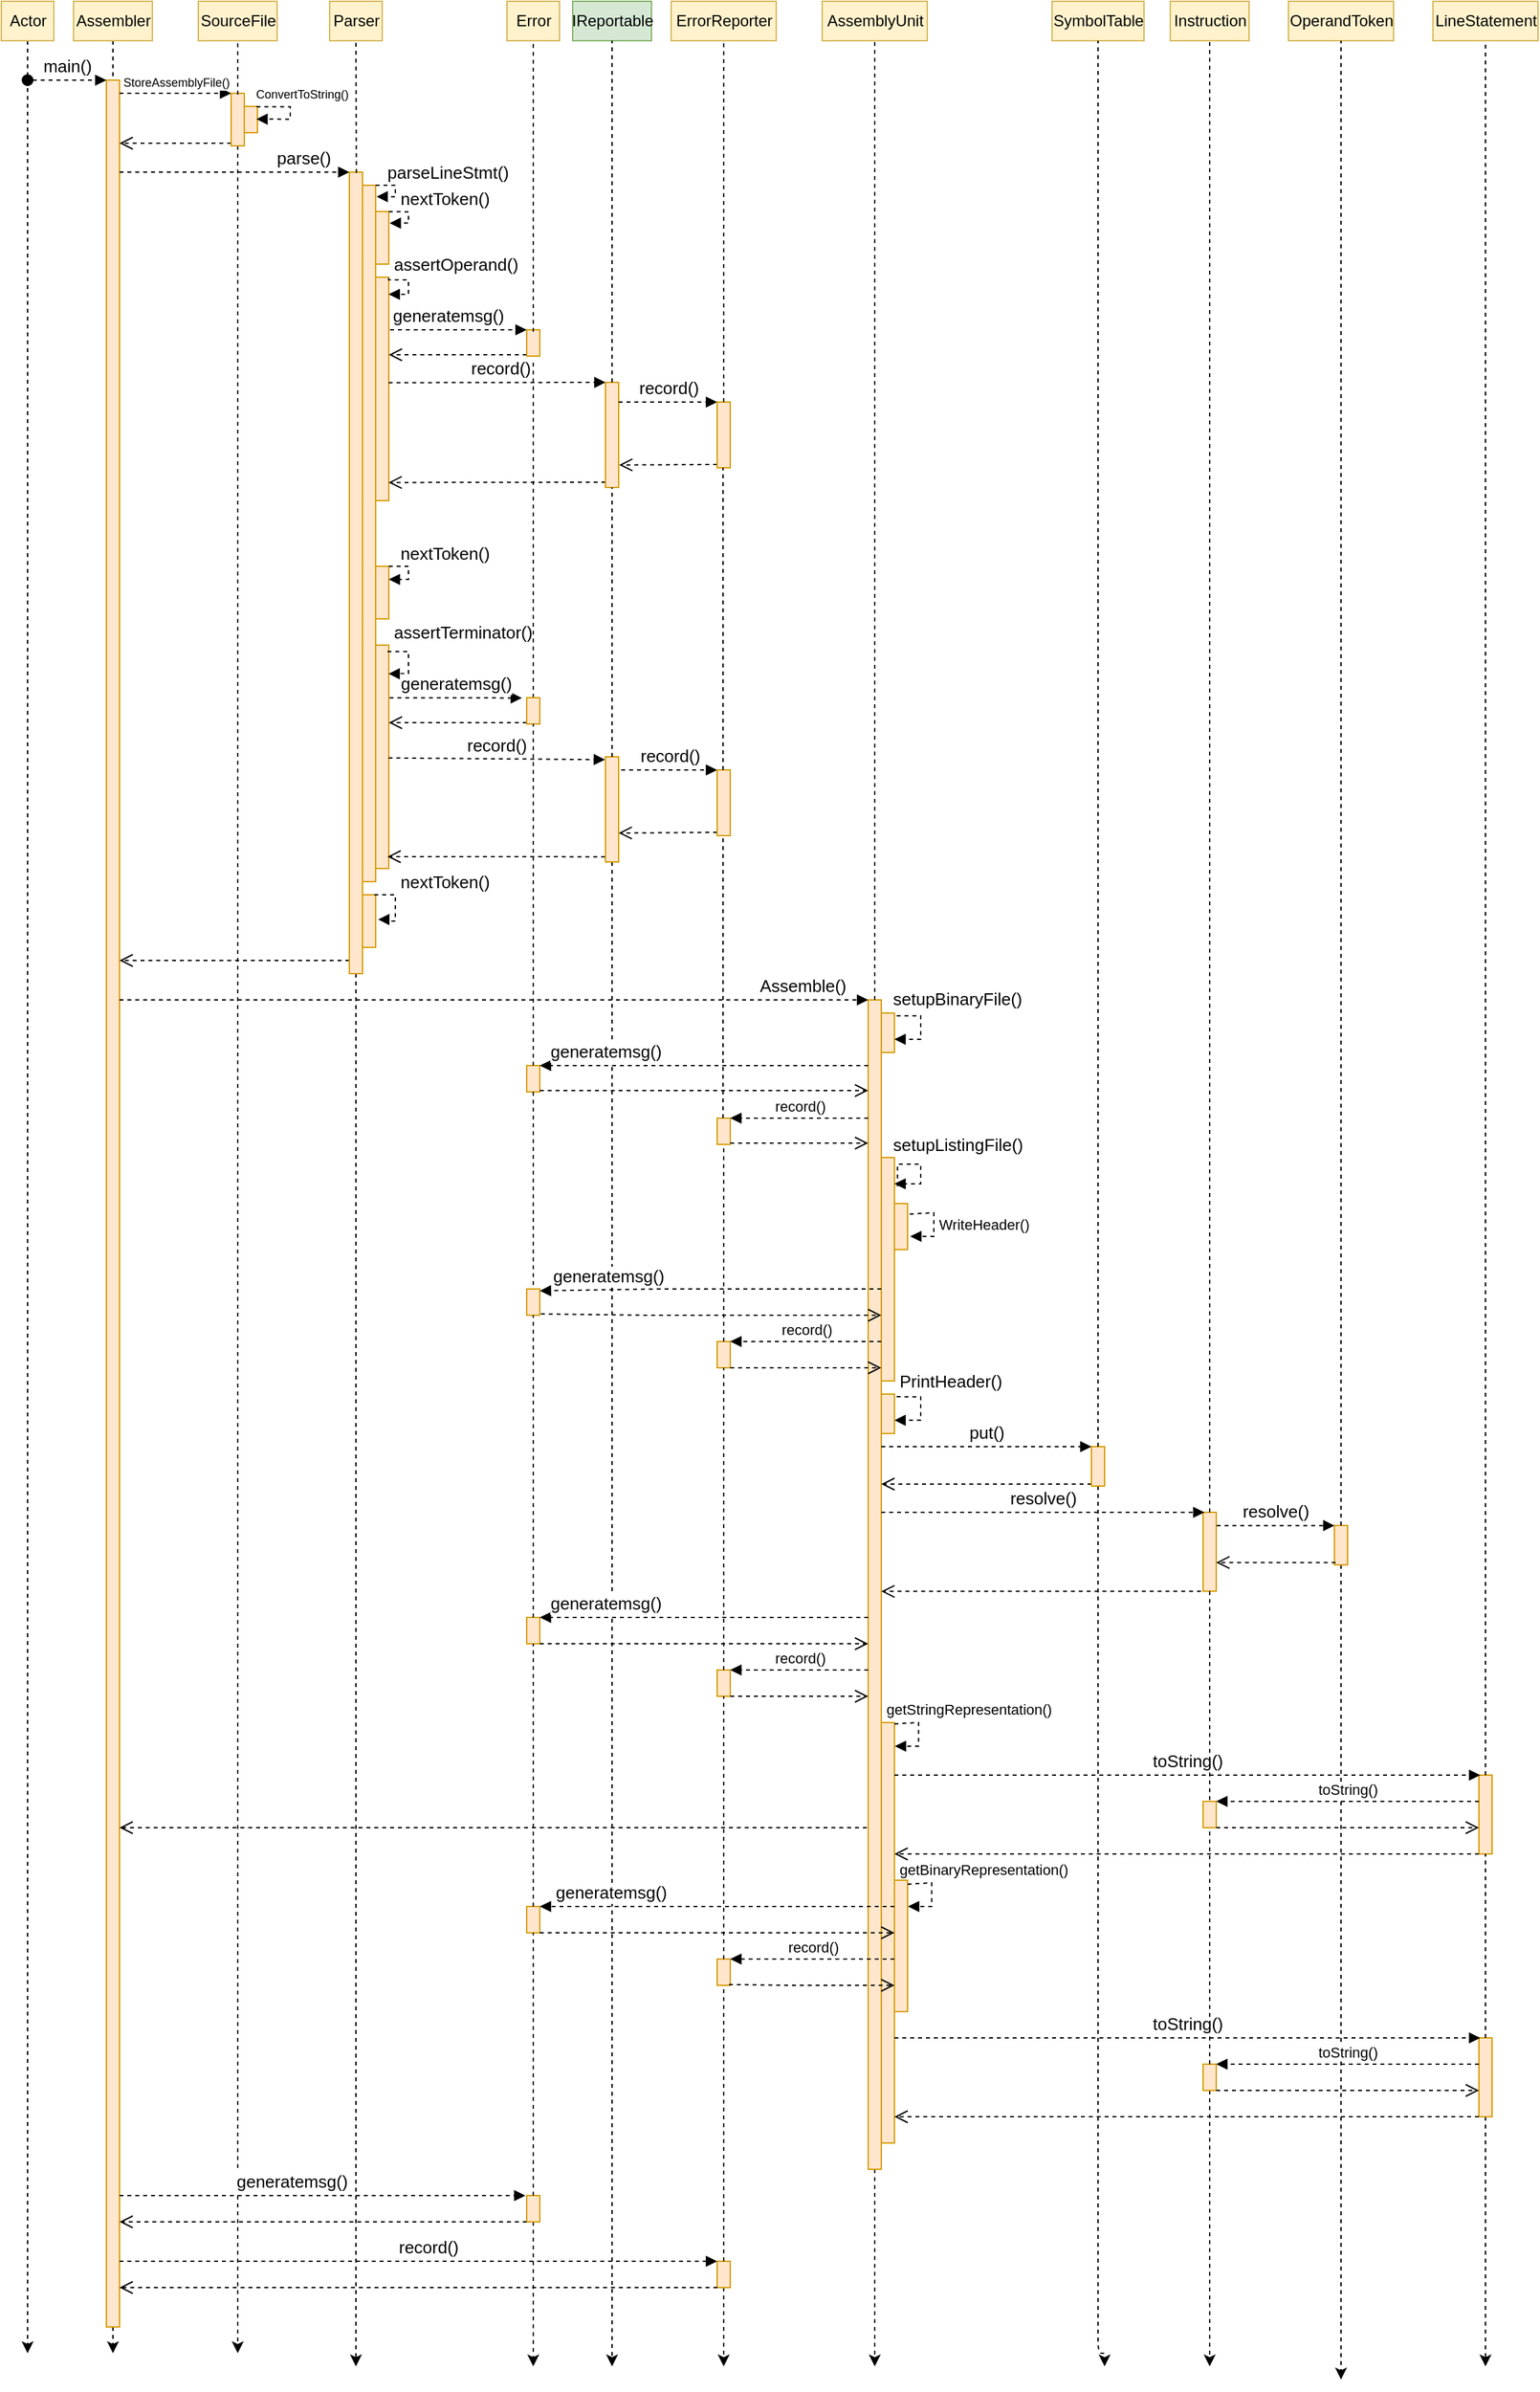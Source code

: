 <mxfile version="13.7.3" type="device"><diagram id="6YyulxXth_uuPvsYBH0b" name="Page-1"><mxGraphModel dx="1360" dy="862" grid="1" gridSize="10" guides="1" tooltips="1" connect="1" arrows="1" fold="1" page="1" pageScale="1" pageWidth="850" pageHeight="1100" math="0" shadow="0"><root><mxCell id="0"/><mxCell id="1" parent="0"/><mxCell id="lNRYaR6tZEIiUn6pg9U8-8" style="edgeStyle=orthogonalEdgeStyle;rounded=1;orthogonalLoop=1;jettySize=auto;html=1;dashed=1;" parent="1" source="lNRYaR6tZEIiUn6pg9U8-5" edge="1"><mxGeometry relative="1" as="geometry"><mxPoint x="40" y="1810" as="targetPoint"/><Array as="points"><mxPoint x="40" y="220"/><mxPoint x="40" y="220"/></Array></mxGeometry></mxCell><mxCell id="lNRYaR6tZEIiUn6pg9U8-5" value="Actor" style="html=1;fillColor=#fff2cc;strokeColor=#d6b656;" parent="1" vertex="1"><mxGeometry x="20" y="20" width="40" height="30" as="geometry"/></mxCell><mxCell id="lNRYaR6tZEIiUn6pg9U8-18" style="edgeStyle=orthogonalEdgeStyle;rounded=1;orthogonalLoop=1;jettySize=auto;html=1;exitX=0.5;exitY=1;exitDx=0;exitDy=0;dashed=1;" parent="1" source="lNRYaR6tZEIiUn6pg9U8-6" edge="1"><mxGeometry relative="1" as="geometry"><mxPoint x="105" y="1810" as="targetPoint"/></mxGeometry></mxCell><mxCell id="lNRYaR6tZEIiUn6pg9U8-6" value="Assembler" style="html=1;fillColor=#fff2cc;strokeColor=#d6b656;" parent="1" vertex="1"><mxGeometry x="75" y="20" width="60" height="30" as="geometry"/></mxCell><mxCell id="lNRYaR6tZEIiUn6pg9U8-7" value="SourceFile" style="html=1;fillColor=#fff2cc;strokeColor=#d6b656;" parent="1" vertex="1"><mxGeometry x="170" y="20" width="60" height="30" as="geometry"/></mxCell><mxCell id="lNRYaR6tZEIiUn6pg9U8-9" value="Parser" style="html=1;fillColor=#fff2cc;strokeColor=#d6b656;" parent="1" vertex="1"><mxGeometry x="270" y="20" width="40" height="30" as="geometry"/></mxCell><mxCell id="lNRYaR6tZEIiUn6pg9U8-10" value="Error" style="html=1;fillColor=#fff2cc;strokeColor=#d6b656;" parent="1" vertex="1"><mxGeometry x="405" y="20" width="40" height="30" as="geometry"/></mxCell><mxCell id="lNRYaR6tZEIiUn6pg9U8-11" value="IReportable" style="html=1;fillColor=#d5e8d4;strokeColor=#82b366;" parent="1" vertex="1"><mxGeometry x="455" y="20" width="60" height="30" as="geometry"/></mxCell><mxCell id="lNRYaR6tZEIiUn6pg9U8-12" value="ErrorReporter" style="html=1;fillColor=#fff2cc;strokeColor=#d6b656;" parent="1" vertex="1"><mxGeometry x="530" y="20" width="80" height="30" as="geometry"/></mxCell><mxCell id="lNRYaR6tZEIiUn6pg9U8-13" value="AssemblyUnit" style="html=1;fillColor=#fff2cc;strokeColor=#d6b656;" parent="1" vertex="1"><mxGeometry x="645" y="20" width="80" height="30" as="geometry"/></mxCell><mxCell id="lNRYaR6tZEIiUn6pg9U8-14" value="SymbolTable" style="html=1;fillColor=#fff2cc;strokeColor=#d6b656;" parent="1" vertex="1"><mxGeometry x="820" y="20" width="70" height="30" as="geometry"/></mxCell><mxCell id="lNRYaR6tZEIiUn6pg9U8-15" value="Instruction" style="html=1;fillColor=#fff2cc;strokeColor=#d6b656;" parent="1" vertex="1"><mxGeometry x="910" y="20" width="60" height="30" as="geometry"/></mxCell><mxCell id="lNRYaR6tZEIiUn6pg9U8-16" value="OperandToken" style="html=1;fillColor=#fff2cc;strokeColor=#d6b656;" parent="1" vertex="1"><mxGeometry x="1000" y="20" width="80" height="30" as="geometry"/></mxCell><mxCell id="lNRYaR6tZEIiUn6pg9U8-17" value="LineStatement" style="html=1;fillColor=#fff2cc;strokeColor=#d6b656;" parent="1" vertex="1"><mxGeometry x="1110" y="20" width="80" height="30" as="geometry"/></mxCell><mxCell id="lNRYaR6tZEIiUn6pg9U8-19" style="edgeStyle=orthogonalEdgeStyle;rounded=1;orthogonalLoop=1;jettySize=auto;html=1;exitX=0.5;exitY=1;exitDx=0;exitDy=0;dashed=1;" parent="1" source="lNRYaR6tZEIiUn6pg9U8-35" edge="1"><mxGeometry relative="1" as="geometry"><mxPoint x="200" y="1810" as="targetPoint"/><mxPoint x="130" y="90" as="sourcePoint"/></mxGeometry></mxCell><mxCell id="lNRYaR6tZEIiUn6pg9U8-20" style="edgeStyle=orthogonalEdgeStyle;rounded=1;orthogonalLoop=1;jettySize=auto;html=1;exitX=0.5;exitY=1;exitDx=0;exitDy=0;dashed=1;" parent="1" source="lNRYaR6tZEIiUn6pg9U8-45" edge="1"><mxGeometry relative="1" as="geometry"><mxPoint x="290" y="1820" as="targetPoint"/><mxPoint x="140" y="100" as="sourcePoint"/></mxGeometry></mxCell><mxCell id="lNRYaR6tZEIiUn6pg9U8-21" style="edgeStyle=orthogonalEdgeStyle;rounded=1;orthogonalLoop=1;jettySize=auto;html=1;dashed=1;" parent="1" source="lNRYaR6tZEIiUn6pg9U8-205" edge="1"><mxGeometry relative="1" as="geometry"><mxPoint x="425" y="1820" as="targetPoint"/><mxPoint x="425" y="470" as="sourcePoint"/></mxGeometry></mxCell><mxCell id="lNRYaR6tZEIiUn6pg9U8-22" style="edgeStyle=orthogonalEdgeStyle;rounded=1;orthogonalLoop=1;jettySize=auto;html=1;exitX=0.5;exitY=1;exitDx=0;exitDy=0;dashed=1;" parent="1" source="lNRYaR6tZEIiUn6pg9U8-82" edge="1"><mxGeometry relative="1" as="geometry"><mxPoint x="485" y="1820" as="targetPoint"/><mxPoint x="300" y="100" as="sourcePoint"/></mxGeometry></mxCell><mxCell id="lNRYaR6tZEIiUn6pg9U8-23" style="edgeStyle=orthogonalEdgeStyle;rounded=1;orthogonalLoop=1;jettySize=auto;html=1;exitX=0.5;exitY=1;exitDx=0;exitDy=0;dashed=1;" parent="1" source="lNRYaR6tZEIiUn6pg9U8-211" edge="1"><mxGeometry relative="1" as="geometry"><mxPoint x="570" y="1820" as="targetPoint"/><mxPoint x="450" y="90" as="sourcePoint"/></mxGeometry></mxCell><mxCell id="lNRYaR6tZEIiUn6pg9U8-24" style="edgeStyle=orthogonalEdgeStyle;rounded=1;orthogonalLoop=1;jettySize=auto;html=1;exitX=0.5;exitY=1;exitDx=0;exitDy=0;dashed=1;" parent="1" source="lNRYaR6tZEIiUn6pg9U8-113" edge="1"><mxGeometry relative="1" as="geometry"><mxPoint x="685" y="1820" as="targetPoint"/><mxPoint x="530" y="90" as="sourcePoint"/></mxGeometry></mxCell><mxCell id="lNRYaR6tZEIiUn6pg9U8-25" style="edgeStyle=orthogonalEdgeStyle;rounded=1;orthogonalLoop=1;jettySize=auto;html=1;exitX=0.5;exitY=1;exitDx=0;exitDy=0;dashed=1;" parent="1" source="lNRYaR6tZEIiUn6pg9U8-154" edge="1"><mxGeometry relative="1" as="geometry"><mxPoint x="860" y="1820" as="targetPoint"/><mxPoint x="610" y="90" as="sourcePoint"/><Array as="points"><mxPoint x="855" y="1810"/><mxPoint x="860" y="1810"/></Array></mxGeometry></mxCell><mxCell id="lNRYaR6tZEIiUn6pg9U8-26" style="edgeStyle=orthogonalEdgeStyle;rounded=1;orthogonalLoop=1;jettySize=auto;html=1;exitX=0.5;exitY=1;exitDx=0;exitDy=0;dashed=1;" parent="1" source="lNRYaR6tZEIiUn6pg9U8-201" edge="1"><mxGeometry relative="1" as="geometry"><mxPoint x="940" y="1820" as="targetPoint"/><mxPoint x="620" y="100" as="sourcePoint"/></mxGeometry></mxCell><mxCell id="lNRYaR6tZEIiUn6pg9U8-27" style="edgeStyle=orthogonalEdgeStyle;rounded=1;orthogonalLoop=1;jettySize=auto;html=1;exitX=0.5;exitY=1;exitDx=0;exitDy=0;dashed=1;" parent="1" source="lNRYaR6tZEIiUn6pg9U8-159" edge="1"><mxGeometry relative="1" as="geometry"><mxPoint x="1040" y="1830" as="targetPoint"/><mxPoint x="770" y="90" as="sourcePoint"/></mxGeometry></mxCell><mxCell id="lNRYaR6tZEIiUn6pg9U8-29" style="edgeStyle=orthogonalEdgeStyle;rounded=1;orthogonalLoop=1;jettySize=auto;html=1;exitX=0.5;exitY=1;exitDx=0;exitDy=0;dashed=1;" parent="1" source="lNRYaR6tZEIiUn6pg9U8-196" edge="1"><mxGeometry relative="1" as="geometry"><mxPoint x="1150" y="1820" as="targetPoint"/><mxPoint x="850" y="90" as="sourcePoint"/></mxGeometry></mxCell><mxCell id="lNRYaR6tZEIiUn6pg9U8-33" value="" style="html=1;points=[];perimeter=orthogonalPerimeter;fillColor=#ffe6cc;strokeColor=#d79b00;" parent="1" vertex="1"><mxGeometry x="100" y="80" width="10" height="1710" as="geometry"/></mxCell><mxCell id="lNRYaR6tZEIiUn6pg9U8-34" value="&lt;font style=&quot;font-size: 13px&quot;&gt;main()&lt;/font&gt;" style="html=1;verticalAlign=bottom;startArrow=oval;endArrow=block;startSize=8;dashed=1;" parent="1" target="lNRYaR6tZEIiUn6pg9U8-33" edge="1"><mxGeometry relative="1" as="geometry"><mxPoint x="40" y="80" as="sourcePoint"/></mxGeometry></mxCell><mxCell id="lNRYaR6tZEIiUn6pg9U8-36" value="&lt;font style=&quot;font-size: 9px&quot;&gt;StoreAssemblyFile()&lt;/font&gt;" style="html=1;verticalAlign=bottom;endArrow=block;entryX=0;entryY=0;dashed=1;" parent="1" target="lNRYaR6tZEIiUn6pg9U8-35" edge="1"><mxGeometry relative="1" as="geometry"><mxPoint x="110" y="90" as="sourcePoint"/></mxGeometry></mxCell><mxCell id="lNRYaR6tZEIiUn6pg9U8-37" value="" style="html=1;verticalAlign=bottom;endArrow=open;dashed=1;endSize=8;exitX=0;exitY=0.95;" parent="1" source="lNRYaR6tZEIiUn6pg9U8-35" target="lNRYaR6tZEIiUn6pg9U8-33" edge="1"><mxGeometry relative="1" as="geometry"><mxPoint x="112" y="136" as="targetPoint"/></mxGeometry></mxCell><mxCell id="lNRYaR6tZEIiUn6pg9U8-41" value="" style="html=1;points=[];perimeter=orthogonalPerimeter;fillColor=#ffe6cc;strokeColor=#d79b00;" parent="1" vertex="1"><mxGeometry x="205" y="100" width="10" height="20" as="geometry"/></mxCell><mxCell id="lNRYaR6tZEIiUn6pg9U8-42" value="&lt;font style=&quot;font-size: 9px&quot;&gt;ConvertToString()&lt;/font&gt;" style="edgeStyle=orthogonalEdgeStyle;html=1;align=left;spacingLeft=2;endArrow=block;rounded=0;entryX=0.921;entryY=0.483;dashed=1;entryDx=0;entryDy=0;entryPerimeter=0;exitX=0.929;exitY=0.014;exitDx=0;exitDy=0;exitPerimeter=0;" parent="1" source="lNRYaR6tZEIiUn6pg9U8-41" target="lNRYaR6tZEIiUn6pg9U8-41" edge="1"><mxGeometry x="-1" y="11" relative="1" as="geometry"><mxPoint x="240" y="90" as="sourcePoint"/><Array as="points"><mxPoint x="240" y="100"/><mxPoint x="240" y="110"/></Array><mxPoint x="-4" y="1" as="offset"/></mxGeometry></mxCell><mxCell id="lNRYaR6tZEIiUn6pg9U8-35" value="" style="html=1;points=[];perimeter=orthogonalPerimeter;fillColor=#ffe6cc;strokeColor=#d79b00;" parent="1" vertex="1"><mxGeometry x="195" y="90" width="10" height="40" as="geometry"/></mxCell><mxCell id="lNRYaR6tZEIiUn6pg9U8-46" value="&lt;font style=&quot;font-size: 13px&quot;&gt;parse()&lt;/font&gt;" style="html=1;verticalAlign=bottom;endArrow=block;entryX=0;entryY=0;dashed=1;" parent="1" target="lNRYaR6tZEIiUn6pg9U8-45" edge="1"><mxGeometry x="0.6" relative="1" as="geometry"><mxPoint x="110" y="150" as="sourcePoint"/><mxPoint as="offset"/></mxGeometry></mxCell><mxCell id="lNRYaR6tZEIiUn6pg9U8-47" value="" style="html=1;verticalAlign=bottom;endArrow=open;dashed=1;endSize=8;" parent="1" source="lNRYaR6tZEIiUn6pg9U8-45" target="lNRYaR6tZEIiUn6pg9U8-33" edge="1"><mxGeometry relative="1" as="geometry"><mxPoint x="105" y="220" as="targetPoint"/><mxPoint x="270" y="750" as="sourcePoint"/><Array as="points"><mxPoint x="250" y="750"/></Array></mxGeometry></mxCell><mxCell id="lNRYaR6tZEIiUn6pg9U8-45" value="" style="html=1;points=[];perimeter=orthogonalPerimeter;fillColor=#ffe6cc;strokeColor=#d79b00;" parent="1" vertex="1"><mxGeometry x="285" y="150" width="10" height="610" as="geometry"/></mxCell><mxCell id="lNRYaR6tZEIiUn6pg9U8-49" value="" style="html=1;points=[];perimeter=orthogonalPerimeter;fillColor=#ffe6cc;strokeColor=#d79b00;" parent="1" vertex="1"><mxGeometry x="295" y="160" width="10" height="530" as="geometry"/></mxCell><mxCell id="lNRYaR6tZEIiUn6pg9U8-52" value="" style="html=1;points=[];perimeter=orthogonalPerimeter;fillColor=#ffe6cc;strokeColor=#d79b00;" parent="1" vertex="1"><mxGeometry x="305" y="180" width="10" height="40" as="geometry"/></mxCell><mxCell id="lNRYaR6tZEIiUn6pg9U8-53" value="&lt;font style=&quot;font-size: 13px&quot;&gt;nextToken()&lt;/font&gt;" style="edgeStyle=orthogonalEdgeStyle;html=1;align=left;spacingLeft=2;endArrow=block;rounded=0;dashed=1;exitX=1;exitY=0.004;exitDx=0;exitDy=0;exitPerimeter=0;entryX=1.067;entryY=0.221;entryDx=0;entryDy=0;entryPerimeter=0;" parent="1" source="lNRYaR6tZEIiUn6pg9U8-52" target="lNRYaR6tZEIiUn6pg9U8-52" edge="1"><mxGeometry x="-0.737" y="10" relative="1" as="geometry"><mxPoint x="350" y="200" as="sourcePoint"/><Array as="points"><mxPoint x="330" y="180"/><mxPoint x="330" y="189"/></Array><mxPoint x="310" y="200" as="targetPoint"/><mxPoint as="offset"/></mxGeometry></mxCell><mxCell id="lNRYaR6tZEIiUn6pg9U8-56" value="" style="html=1;points=[];perimeter=orthogonalPerimeter;fillColor=#ffe6cc;strokeColor=#d79b00;" parent="1" vertex="1"><mxGeometry x="305" y="230" width="10" height="170" as="geometry"/></mxCell><mxCell id="lNRYaR6tZEIiUn6pg9U8-57" value="&lt;font style=&quot;font-size: 13px&quot;&gt;assertOperand()&lt;/font&gt;" style="edgeStyle=orthogonalEdgeStyle;html=1;align=left;spacingLeft=2;endArrow=block;rounded=0;dashed=1;exitX=0.989;exitY=0.004;exitDx=0;exitDy=0;exitPerimeter=0;entryX=0.989;entryY=0.074;entryDx=0;entryDy=0;entryPerimeter=0;" parent="1" source="lNRYaR6tZEIiUn6pg9U8-56" target="lNRYaR6tZEIiUn6pg9U8-56" edge="1"><mxGeometry x="-1" y="-11" relative="1" as="geometry"><mxPoint x="330" y="210" as="sourcePoint"/><Array as="points"><mxPoint x="315" y="232"/><mxPoint x="330" y="232"/><mxPoint x="330" y="243"/><mxPoint x="315" y="243"/></Array><mxPoint x="330" y="250" as="targetPoint"/><mxPoint x="11" y="-11" as="offset"/></mxGeometry></mxCell><mxCell id="lNRYaR6tZEIiUn6pg9U8-59" value="&lt;font style=&quot;font-size: 13px&quot;&gt;generatemsg()&lt;/font&gt;" style="html=1;verticalAlign=bottom;endArrow=block;entryX=0;entryY=0;dashed=1;" parent="1" target="lNRYaR6tZEIiUn6pg9U8-58" edge="1"><mxGeometry x="-0.154" relative="1" as="geometry"><mxPoint x="316" y="270" as="sourcePoint"/><mxPoint as="offset"/></mxGeometry></mxCell><mxCell id="lNRYaR6tZEIiUn6pg9U8-60" value="" style="html=1;verticalAlign=bottom;endArrow=open;dashed=1;endSize=8;exitX=0;exitY=0.95;" parent="1" source="lNRYaR6tZEIiUn6pg9U8-58" target="lNRYaR6tZEIiUn6pg9U8-56" edge="1"><mxGeometry relative="1" as="geometry"><mxPoint x="340" y="346" as="targetPoint"/></mxGeometry></mxCell><mxCell id="lNRYaR6tZEIiUn6pg9U8-58" value="" style="html=1;points=[];perimeter=orthogonalPerimeter;fillColor=#ffe6cc;strokeColor=#d79b00;" parent="1" vertex="1"><mxGeometry x="420" y="270" width="10" height="20" as="geometry"/></mxCell><mxCell id="lNRYaR6tZEIiUn6pg9U8-64" value="&lt;font style=&quot;font-size: 13px&quot;&gt;record()&lt;/font&gt;" style="html=1;verticalAlign=bottom;endArrow=block;entryX=0;entryY=0;dashed=1;exitX=0.989;exitY=0.472;exitDx=0;exitDy=0;exitPerimeter=0;" parent="1" source="lNRYaR6tZEIiUn6pg9U8-56" target="lNRYaR6tZEIiUn6pg9U8-63" edge="1"><mxGeometry x="0.031" relative="1" as="geometry"><mxPoint x="385" y="300" as="sourcePoint"/><mxPoint as="offset"/></mxGeometry></mxCell><mxCell id="lNRYaR6tZEIiUn6pg9U8-65" value="" style="html=1;verticalAlign=bottom;endArrow=open;dashed=1;endSize=8;exitX=0;exitY=0.95;entryX=0.98;entryY=0.919;entryDx=0;entryDy=0;entryPerimeter=0;" parent="1" source="lNRYaR6tZEIiUn6pg9U8-63" target="lNRYaR6tZEIiUn6pg9U8-56" edge="1"><mxGeometry relative="1" as="geometry"><mxPoint x="385" y="376" as="targetPoint"/></mxGeometry></mxCell><mxCell id="lNRYaR6tZEIiUn6pg9U8-63" value="" style="html=1;points=[];perimeter=orthogonalPerimeter;fillColor=#ffe6cc;strokeColor=#d79b00;" parent="1" vertex="1"><mxGeometry x="480" y="310" width="10" height="80" as="geometry"/></mxCell><mxCell id="lNRYaR6tZEIiUn6pg9U8-68" value="&lt;font style=&quot;font-size: 13px&quot;&gt;record()&lt;/font&gt;" style="html=1;verticalAlign=bottom;endArrow=block;entryX=0;entryY=0;dashed=1;" parent="1" target="lNRYaR6tZEIiUn6pg9U8-67" edge="1"><mxGeometry relative="1" as="geometry"><mxPoint x="490" y="325" as="sourcePoint"/></mxGeometry></mxCell><mxCell id="lNRYaR6tZEIiUn6pg9U8-69" value="" style="html=1;verticalAlign=bottom;endArrow=open;dashed=1;endSize=8;exitX=0;exitY=0.95;entryX=1.043;entryY=0.786;entryDx=0;entryDy=0;entryPerimeter=0;" parent="1" source="lNRYaR6tZEIiUn6pg9U8-67" target="lNRYaR6tZEIiUn6pg9U8-63" edge="1"><mxGeometry relative="1" as="geometry"><mxPoint x="515" y="400" as="targetPoint"/></mxGeometry></mxCell><mxCell id="lNRYaR6tZEIiUn6pg9U8-67" value="" style="html=1;points=[];perimeter=orthogonalPerimeter;fillColor=#ffe6cc;strokeColor=#d79b00;" parent="1" vertex="1"><mxGeometry x="565" y="325" width="10" height="50" as="geometry"/></mxCell><mxCell id="lNRYaR6tZEIiUn6pg9U8-78" value="" style="endArrow=none;dashed=1;html=1;align=center;entryX=0.5;entryY=1;entryDx=0;entryDy=0;" parent="1" target="lNRYaR6tZEIiUn6pg9U8-7" edge="1"><mxGeometry width="50" height="50" relative="1" as="geometry"><mxPoint x="200" y="91" as="sourcePoint"/><mxPoint x="460" y="230" as="targetPoint"/></mxGeometry></mxCell><mxCell id="lNRYaR6tZEIiUn6pg9U8-79" value="" style="endArrow=none;dashed=1;html=1;align=center;exitX=0.533;exitY=0.001;exitDx=0;exitDy=0;exitPerimeter=0;entryX=0.5;entryY=1;entryDx=0;entryDy=0;" parent="1" source="lNRYaR6tZEIiUn6pg9U8-45" target="lNRYaR6tZEIiUn6pg9U8-9" edge="1"><mxGeometry width="50" height="50" relative="1" as="geometry"><mxPoint x="410" y="280" as="sourcePoint"/><mxPoint x="460" y="230" as="targetPoint"/></mxGeometry></mxCell><mxCell id="lNRYaR6tZEIiUn6pg9U8-80" value="" style="endArrow=none;dashed=1;html=1;align=center;entryX=0.5;entryY=1;entryDx=0;entryDy=0;exitX=0.5;exitY=0.075;exitDx=0;exitDy=0;exitPerimeter=0;" parent="1" source="lNRYaR6tZEIiUn6pg9U8-58" target="lNRYaR6tZEIiUn6pg9U8-10" edge="1"><mxGeometry width="50" height="50" relative="1" as="geometry"><mxPoint x="410" y="280" as="sourcePoint"/><mxPoint x="460" y="230" as="targetPoint"/></mxGeometry></mxCell><mxCell id="lNRYaR6tZEIiUn6pg9U8-83" value="&lt;font style=&quot;font-size: 13px&quot;&gt;record()&lt;/font&gt;" style="html=1;verticalAlign=bottom;endArrow=block;entryX=0;entryY=0;dashed=1;" parent="1" target="lNRYaR6tZEIiUn6pg9U8-85" edge="1"><mxGeometry relative="1" as="geometry"><mxPoint x="492" y="605" as="sourcePoint"/></mxGeometry></mxCell><mxCell id="lNRYaR6tZEIiUn6pg9U8-84" value="" style="html=1;verticalAlign=bottom;endArrow=open;dashed=1;endSize=8;exitX=0;exitY=0.95;" parent="1" source="lNRYaR6tZEIiUn6pg9U8-85" edge="1"><mxGeometry relative="1" as="geometry"><mxPoint x="490" y="653" as="targetPoint"/></mxGeometry></mxCell><mxCell id="lNRYaR6tZEIiUn6pg9U8-86" value="" style="html=1;points=[];perimeter=orthogonalPerimeter;fillColor=#ffe6cc;strokeColor=#d79b00;" parent="1" vertex="1"><mxGeometry x="305" y="510" width="10" height="170" as="geometry"/></mxCell><mxCell id="lNRYaR6tZEIiUn6pg9U8-87" value="&lt;font style=&quot;font-size: 13px&quot;&gt;assertTerminator()&lt;/font&gt;" style="edgeStyle=orthogonalEdgeStyle;html=1;align=left;spacingLeft=2;endArrow=block;rounded=0;dashed=1;exitX=0.9;exitY=0.029;exitDx=0;exitDy=0;exitPerimeter=0;entryX=0.98;entryY=0.128;entryDx=0;entryDy=0;entryPerimeter=0;" parent="1" source="lNRYaR6tZEIiUn6pg9U8-86" target="lNRYaR6tZEIiUn6pg9U8-86" edge="1"><mxGeometry x="-0.966" y="15" relative="1" as="geometry"><mxPoint x="330" y="470" as="sourcePoint"/><Array as="points"><mxPoint x="330" y="515"/><mxPoint x="330" y="532"/></Array><mxPoint x="370" y="540" as="targetPoint"/><mxPoint as="offset"/></mxGeometry></mxCell><mxCell id="lNRYaR6tZEIiUn6pg9U8-91" value="" style="endArrow=none;dashed=1;html=1;align=center;entryX=0.5;entryY=1.208;entryDx=0;entryDy=0;entryPerimeter=0;" parent="1" source="lNRYaR6tZEIiUn6pg9U8-96" target="lNRYaR6tZEIiUn6pg9U8-58" edge="1"><mxGeometry width="50" height="50" relative="1" as="geometry"><mxPoint x="425" y="470" as="sourcePoint"/><mxPoint x="440" y="280" as="targetPoint"/></mxGeometry></mxCell><mxCell id="lNRYaR6tZEIiUn6pg9U8-92" value="" style="html=1;verticalAlign=bottom;endArrow=open;dashed=1;endSize=8;align=center;exitX=-0.029;exitY=0.951;exitDx=0;exitDy=0;exitPerimeter=0;entryX=0.9;entryY=0.947;entryDx=0;entryDy=0;entryPerimeter=0;" parent="1" source="lNRYaR6tZEIiUn6pg9U8-82" target="lNRYaR6tZEIiUn6pg9U8-86" edge="1"><mxGeometry relative="1" as="geometry"><mxPoint x="620" y="490" as="sourcePoint"/><mxPoint x="320" y="655" as="targetPoint"/></mxGeometry></mxCell><mxCell id="lNRYaR6tZEIiUn6pg9U8-93" value="&lt;font style=&quot;font-size: 13px&quot;&gt;record()&lt;/font&gt;" style="html=1;verticalAlign=bottom;endArrow=block;dashed=1;align=center;entryX=-0.04;entryY=0.027;entryDx=0;entryDy=0;entryPerimeter=0;exitX=0.98;exitY=0.505;exitDx=0;exitDy=0;exitPerimeter=0;" parent="1" source="lNRYaR6tZEIiUn6pg9U8-86" target="lNRYaR6tZEIiUn6pg9U8-82" edge="1"><mxGeometry width="80" relative="1" as="geometry"><mxPoint x="320" y="582" as="sourcePoint"/><mxPoint x="610" y="490" as="targetPoint"/></mxGeometry></mxCell><mxCell id="lNRYaR6tZEIiUn6pg9U8-82" value="" style="html=1;points=[];perimeter=orthogonalPerimeter;fillColor=#ffe6cc;strokeColor=#d79b00;" parent="1" vertex="1"><mxGeometry x="480" y="595" width="10" height="80" as="geometry"/></mxCell><mxCell id="lNRYaR6tZEIiUn6pg9U8-85" value="" style="html=1;points=[];perimeter=orthogonalPerimeter;fillColor=#ffe6cc;strokeColor=#d79b00;" parent="1" vertex="1"><mxGeometry x="565" y="605" width="10" height="50" as="geometry"/></mxCell><mxCell id="lNRYaR6tZEIiUn6pg9U8-97" value="&lt;font style=&quot;font-size: 13px&quot;&gt;generatemsg()&lt;/font&gt;" style="html=1;verticalAlign=bottom;endArrow=block;dashed=1;align=center;exitX=1.06;exitY=0.236;exitDx=0;exitDy=0;exitPerimeter=0;entryX=-0.36;entryY=0.01;entryDx=0;entryDy=0;entryPerimeter=0;" parent="1" source="lNRYaR6tZEIiUn6pg9U8-86" target="lNRYaR6tZEIiUn6pg9U8-96" edge="1"><mxGeometry relative="1" as="geometry"><mxPoint x="430" y="530" as="sourcePoint"/><mxPoint x="400" y="550" as="targetPoint"/></mxGeometry></mxCell><mxCell id="lNRYaR6tZEIiUn6pg9U8-98" value="" style="html=1;verticalAlign=bottom;endArrow=open;dashed=1;endSize=8;exitX=0;exitY=0.95;align=center;" parent="1" source="lNRYaR6tZEIiUn6pg9U8-96" target="lNRYaR6tZEIiUn6pg9U8-86" edge="1"><mxGeometry relative="1" as="geometry"><mxPoint x="314" y="573" as="targetPoint"/></mxGeometry></mxCell><mxCell id="lNRYaR6tZEIiUn6pg9U8-96" value="" style="html=1;points=[];perimeter=orthogonalPerimeter;fillColor=#ffe6cc;strokeColor=#d79b00;" parent="1" vertex="1"><mxGeometry x="420" y="550" width="10" height="20" as="geometry"/></mxCell><mxCell id="lNRYaR6tZEIiUn6pg9U8-103" value="" style="html=1;points=[];perimeter=orthogonalPerimeter;fillColor=#ffe6cc;strokeColor=#d79b00;" parent="1" vertex="1"><mxGeometry x="305" y="450" width="10" height="40" as="geometry"/></mxCell><mxCell id="lNRYaR6tZEIiUn6pg9U8-104" value="&lt;font style=&quot;font-size: 13px&quot;&gt;nextToken()&lt;/font&gt;" style="edgeStyle=orthogonalEdgeStyle;html=1;align=left;spacingLeft=2;endArrow=block;rounded=0;dashed=1;" parent="1" edge="1"><mxGeometry x="-0.75" y="10" relative="1" as="geometry"><mxPoint x="315" y="450" as="sourcePoint"/><Array as="points"><mxPoint x="330" y="450"/><mxPoint x="330" y="460"/></Array><mxPoint x="315" y="460" as="targetPoint"/><mxPoint as="offset"/></mxGeometry></mxCell><mxCell id="lNRYaR6tZEIiUn6pg9U8-110" value="" style="html=1;points=[];perimeter=orthogonalPerimeter;fillColor=#ffe6cc;strokeColor=#d79b00;" parent="1" vertex="1"><mxGeometry x="295" y="700" width="10" height="40" as="geometry"/></mxCell><mxCell id="lNRYaR6tZEIiUn6pg9U8-111" value="&lt;font style=&quot;font-size: 13px&quot;&gt;nextToken()&lt;/font&gt;" style="edgeStyle=orthogonalEdgeStyle;html=1;align=left;spacingLeft=2;endArrow=block;rounded=0;dashed=1;entryX=1.19;entryY=0.469;entryDx=0;entryDy=0;entryPerimeter=0;" parent="1" target="lNRYaR6tZEIiUn6pg9U8-110" edge="1"><mxGeometry x="-0.363" y="-10" relative="1" as="geometry"><mxPoint x="304" y="700" as="sourcePoint"/><Array as="points"><mxPoint x="320" y="700"/><mxPoint x="320" y="720"/><mxPoint x="310" y="720"/><mxPoint x="310" y="719"/></Array><mxPoint x="310" y="721" as="targetPoint"/><mxPoint x="10" y="-10" as="offset"/></mxGeometry></mxCell><mxCell id="lNRYaR6tZEIiUn6pg9U8-114" value="&lt;font style=&quot;font-size: 13px&quot;&gt;Assemble()&lt;/font&gt;" style="html=1;verticalAlign=bottom;endArrow=block;entryX=0;entryY=0;dashed=1;align=center;" parent="1" source="lNRYaR6tZEIiUn6pg9U8-33" target="lNRYaR6tZEIiUn6pg9U8-113" edge="1"><mxGeometry x="0.825" relative="1" as="geometry"><mxPoint x="610" y="800" as="sourcePoint"/><mxPoint as="offset"/></mxGeometry></mxCell><mxCell id="lNRYaR6tZEIiUn6pg9U8-115" value="" style="html=1;verticalAlign=bottom;endArrow=open;dashed=1;endSize=8;align=center;" parent="1" target="lNRYaR6tZEIiUn6pg9U8-33" edge="1"><mxGeometry relative="1" as="geometry"><mxPoint x="610" y="876" as="targetPoint"/><mxPoint x="679" y="1410" as="sourcePoint"/></mxGeometry></mxCell><mxCell id="lNRYaR6tZEIiUn6pg9U8-113" value="" style="html=1;points=[];perimeter=orthogonalPerimeter;fillColor=#ffe6cc;strokeColor=#d79b00;" parent="1" vertex="1"><mxGeometry x="680" y="780" width="10" height="890" as="geometry"/></mxCell><mxCell id="lNRYaR6tZEIiUn6pg9U8-118" value="" style="html=1;points=[];perimeter=orthogonalPerimeter;fillColor=#ffe6cc;strokeColor=#d79b00;" parent="1" vertex="1"><mxGeometry x="690" y="790" width="10" height="30" as="geometry"/></mxCell><mxCell id="lNRYaR6tZEIiUn6pg9U8-119" value="&lt;font style=&quot;font-size: 13px&quot;&gt;setupBinaryFile()&lt;/font&gt;" style="edgeStyle=orthogonalEdgeStyle;html=1;align=left;spacingLeft=2;endArrow=block;rounded=0;dashed=1;exitX=1.167;exitY=0.071;exitDx=0;exitDy=0;exitPerimeter=0;" parent="1" source="lNRYaR6tZEIiUn6pg9U8-118" target="lNRYaR6tZEIiUn6pg9U8-118" edge="1"><mxGeometry x="-1" y="14" relative="1" as="geometry"><mxPoint x="710" y="770" as="sourcePoint"/><Array as="points"><mxPoint x="720" y="793"/><mxPoint x="720" y="810"/></Array><mxPoint x="-7" y="1" as="offset"/></mxGeometry></mxCell><mxCell id="lNRYaR6tZEIiUn6pg9U8-120" value="" style="html=1;points=[];perimeter=orthogonalPerimeter;fillColor=#ffe6cc;strokeColor=#d79b00;" parent="1" vertex="1"><mxGeometry x="420" y="830" width="10" height="20" as="geometry"/></mxCell><mxCell id="lNRYaR6tZEIiUn6pg9U8-121" value="&lt;font style=&quot;font-size: 13px&quot;&gt;generatemsg()&lt;/font&gt;" style="html=1;verticalAlign=bottom;endArrow=block;entryX=1;entryY=0;dashed=1;align=center;" parent="1" target="lNRYaR6tZEIiUn6pg9U8-120" edge="1"><mxGeometry x="0.6" relative="1" as="geometry"><mxPoint x="680" y="830" as="sourcePoint"/><mxPoint as="offset"/></mxGeometry></mxCell><mxCell id="lNRYaR6tZEIiUn6pg9U8-122" value="" style="html=1;verticalAlign=bottom;endArrow=open;dashed=1;endSize=8;exitX=1;exitY=0.95;align=center;" parent="1" source="lNRYaR6tZEIiUn6pg9U8-120" target="lNRYaR6tZEIiUn6pg9U8-113" edge="1"><mxGeometry relative="1" as="geometry"><mxPoint x="495" y="907" as="targetPoint"/></mxGeometry></mxCell><mxCell id="lNRYaR6tZEIiUn6pg9U8-131" value="" style="html=1;points=[];perimeter=orthogonalPerimeter;fillColor=#ffe6cc;strokeColor=#d79b00;" parent="1" vertex="1"><mxGeometry x="565" y="870" width="10" height="20" as="geometry"/></mxCell><mxCell id="lNRYaR6tZEIiUn6pg9U8-132" value="record()" style="html=1;verticalAlign=bottom;endArrow=block;entryX=1;entryY=0;dashed=1;align=center;" parent="1" target="lNRYaR6tZEIiUn6pg9U8-131" edge="1"><mxGeometry relative="1" as="geometry"><mxPoint x="680" y="870" as="sourcePoint"/></mxGeometry></mxCell><mxCell id="lNRYaR6tZEIiUn6pg9U8-133" value="" style="html=1;verticalAlign=bottom;endArrow=open;dashed=1;endSize=8;exitX=1;exitY=0.95;align=center;" parent="1" source="lNRYaR6tZEIiUn6pg9U8-131" target="lNRYaR6tZEIiUn6pg9U8-113" edge="1"><mxGeometry relative="1" as="geometry"><mxPoint x="635" y="889" as="targetPoint"/></mxGeometry></mxCell><mxCell id="lNRYaR6tZEIiUn6pg9U8-134" value="" style="html=1;points=[];perimeter=orthogonalPerimeter;fillColor=#ffe6cc;strokeColor=#d79b00;" parent="1" vertex="1"><mxGeometry x="690" y="900" width="10" height="170" as="geometry"/></mxCell><mxCell id="lNRYaR6tZEIiUn6pg9U8-135" value="&lt;font style=&quot;font-size: 13px&quot;&gt;setupListingFile()&lt;/font&gt;" style="edgeStyle=orthogonalEdgeStyle;html=1;align=left;spacingLeft=2;endArrow=block;rounded=0;dashed=1;exitX=1.233;exitY=0.129;exitDx=0;exitDy=0;exitPerimeter=0;" parent="1" source="lNRYaR6tZEIiUn6pg9U8-134" target="lNRYaR6tZEIiUn6pg9U8-134" edge="1"><mxGeometry x="-0.515" y="17" relative="1" as="geometry"><mxPoint x="695" y="880" as="sourcePoint"/><Array as="points"><mxPoint x="720" y="905"/><mxPoint x="720" y="920"/></Array><mxPoint x="-7" y="2" as="offset"/></mxGeometry></mxCell><mxCell id="lNRYaR6tZEIiUn6pg9U8-136" value="" style="html=1;points=[];perimeter=orthogonalPerimeter;fillColor=#ffe6cc;strokeColor=#d79b00;" parent="1" vertex="1"><mxGeometry x="700" y="935" width="10" height="35" as="geometry"/></mxCell><mxCell id="lNRYaR6tZEIiUn6pg9U8-137" value="WriteHeader()" style="edgeStyle=orthogonalEdgeStyle;html=1;align=left;spacingLeft=2;endArrow=block;rounded=0;dashed=1;exitX=1.167;exitY=0.228;exitDx=0;exitDy=0;exitPerimeter=0;" parent="1" source="lNRYaR6tZEIiUn6pg9U8-136" edge="1"><mxGeometry relative="1" as="geometry"><mxPoint x="730" y="925" as="sourcePoint"/><Array as="points"><mxPoint x="730" y="942"/><mxPoint x="730" y="960"/><mxPoint x="712" y="960"/></Array><mxPoint x="712" y="960" as="targetPoint"/></mxGeometry></mxCell><mxCell id="lNRYaR6tZEIiUn6pg9U8-138" value="" style="html=1;points=[];perimeter=orthogonalPerimeter;fillColor=#ffe6cc;strokeColor=#d79b00;" parent="1" vertex="1"><mxGeometry x="420" y="1000" width="10" height="20" as="geometry"/></mxCell><mxCell id="lNRYaR6tZEIiUn6pg9U8-140" value="&lt;font style=&quot;font-size: 13px&quot;&gt;generatemsg()&lt;/font&gt;" style="html=1;verticalAlign=bottom;endArrow=block;entryX=1;entryY=0.07;dashed=1;align=center;entryDx=0;entryDy=0;entryPerimeter=0;" parent="1" source="lNRYaR6tZEIiUn6pg9U8-134" target="lNRYaR6tZEIiUn6pg9U8-138" edge="1"><mxGeometry x="0.6" relative="1" as="geometry"><mxPoint x="680" y="1009.58" as="sourcePoint"/><mxPoint x="430" y="1009.58" as="targetPoint"/><mxPoint as="offset"/><Array as="points"><mxPoint x="520" y="1000"/></Array></mxGeometry></mxCell><mxCell id="lNRYaR6tZEIiUn6pg9U8-141" value="" style="html=1;verticalAlign=bottom;endArrow=open;dashed=1;endSize=8;exitX=1.08;exitY=0.95;align=center;exitDx=0;exitDy=0;exitPerimeter=0;" parent="1" source="lNRYaR6tZEIiUn6pg9U8-138" target="lNRYaR6tZEIiUn6pg9U8-134" edge="1"><mxGeometry relative="1" as="geometry"><mxPoint x="680" y="1025" as="targetPoint"/><mxPoint x="430" y="1025" as="sourcePoint"/><Array as="points"><mxPoint x="510" y="1020"/></Array></mxGeometry></mxCell><mxCell id="lNRYaR6tZEIiUn6pg9U8-142" value="" style="html=1;points=[];perimeter=orthogonalPerimeter;fillColor=#ffe6cc;strokeColor=#d79b00;" parent="1" vertex="1"><mxGeometry x="565" y="1040" width="10" height="20" as="geometry"/></mxCell><mxCell id="lNRYaR6tZEIiUn6pg9U8-144" value="record()" style="html=1;verticalAlign=bottom;endArrow=block;entryX=1;entryY=0;dashed=1;align=center;" parent="1" source="lNRYaR6tZEIiUn6pg9U8-134" edge="1"><mxGeometry relative="1" as="geometry"><mxPoint x="680" y="1040" as="sourcePoint"/><mxPoint x="575" y="1040" as="targetPoint"/></mxGeometry></mxCell><mxCell id="lNRYaR6tZEIiUn6pg9U8-145" value="" style="html=1;verticalAlign=bottom;endArrow=open;dashed=1;endSize=8;exitX=1;exitY=0.95;align=center;" parent="1" target="lNRYaR6tZEIiUn6pg9U8-134" edge="1"><mxGeometry relative="1" as="geometry"><mxPoint x="680" y="1060" as="targetPoint"/><mxPoint x="575" y="1060" as="sourcePoint"/></mxGeometry></mxCell><mxCell id="lNRYaR6tZEIiUn6pg9U8-146" value="" style="html=1;points=[];perimeter=orthogonalPerimeter;fillColor=#ffe6cc;strokeColor=#d79b00;" parent="1" vertex="1"><mxGeometry x="690" y="1080" width="10" height="30" as="geometry"/></mxCell><mxCell id="lNRYaR6tZEIiUn6pg9U8-147" value="&lt;font style=&quot;font-size: 13px&quot;&gt;PrintHeader()&lt;/font&gt;" style="edgeStyle=orthogonalEdgeStyle;html=1;align=left;spacingLeft=2;endArrow=block;rounded=0;dashed=1;exitX=1.167;exitY=0.071;exitDx=0;exitDy=0;exitPerimeter=0;" parent="1" edge="1"><mxGeometry x="-1" y="12" relative="1" as="geometry"><mxPoint x="701.67" y="1082.05" as="sourcePoint"/><Array as="points"><mxPoint x="720" y="1082.92"/><mxPoint x="720" y="1099.92"/></Array><mxPoint x="700" y="1099.92" as="targetPoint"/><mxPoint x="-2" as="offset"/></mxGeometry></mxCell><mxCell id="lNRYaR6tZEIiUn6pg9U8-149" value="" style="endArrow=none;dashed=1;html=1;align=center;" parent="1" source="lNRYaR6tZEIiUn6pg9U8-120" target="lNRYaR6tZEIiUn6pg9U8-96" edge="1"><mxGeometry width="50" height="50" relative="1" as="geometry"><mxPoint x="700" y="760" as="sourcePoint"/><mxPoint x="423" y="572" as="targetPoint"/></mxGeometry></mxCell><mxCell id="lNRYaR6tZEIiUn6pg9U8-150" value="" style="endArrow=none;dashed=1;html=1;align=center;" parent="1" source="lNRYaR6tZEIiUn6pg9U8-120" target="lNRYaR6tZEIiUn6pg9U8-138" edge="1"><mxGeometry width="50" height="50" relative="1" as="geometry"><mxPoint x="425" y="870" as="sourcePoint"/><mxPoint x="435" y="580" as="targetPoint"/></mxGeometry></mxCell><mxCell id="lNRYaR6tZEIiUn6pg9U8-153" value="&lt;font style=&quot;font-size: 13px&quot;&gt;parseLineStmt()&lt;/font&gt;" style="edgeStyle=orthogonalEdgeStyle;html=1;align=left;spacingLeft=2;endArrow=block;rounded=0;dashed=1;exitX=1;exitY=0.004;exitDx=0;exitDy=0;exitPerimeter=0;entryX=1.067;entryY=0.221;entryDx=0;entryDy=0;entryPerimeter=0;" parent="1" edge="1"><mxGeometry x="-0.737" y="10" relative="1" as="geometry"><mxPoint x="305" y="160.0" as="sourcePoint"/><Array as="points"><mxPoint x="320" y="159.84"/><mxPoint x="320" y="168.84"/></Array><mxPoint x="305.67" y="168.68" as="targetPoint"/><mxPoint as="offset"/></mxGeometry></mxCell><mxCell id="lNRYaR6tZEIiUn6pg9U8-155" value="&lt;font style=&quot;font-size: 13px&quot;&gt;put()&lt;/font&gt;" style="html=1;verticalAlign=bottom;endArrow=block;entryX=0;entryY=0;dashed=1;align=center;" parent="1" source="lNRYaR6tZEIiUn6pg9U8-113" target="lNRYaR6tZEIiUn6pg9U8-154" edge="1"><mxGeometry relative="1" as="geometry"><mxPoint x="700" y="1120" as="sourcePoint"/></mxGeometry></mxCell><mxCell id="lNRYaR6tZEIiUn6pg9U8-156" value="" style="html=1;verticalAlign=bottom;endArrow=open;dashed=1;endSize=8;exitX=0;exitY=0.95;align=center;" parent="1" source="lNRYaR6tZEIiUn6pg9U8-154" target="lNRYaR6tZEIiUn6pg9U8-113" edge="1"><mxGeometry relative="1" as="geometry"><mxPoint x="700" y="1160" as="targetPoint"/></mxGeometry></mxCell><mxCell id="lNRYaR6tZEIiUn6pg9U8-157" value="" style="html=1;points=[];perimeter=orthogonalPerimeter;fillColor=#ffe6cc;strokeColor=#d79b00;" parent="1" vertex="1"><mxGeometry x="935" y="1170" width="10" height="60" as="geometry"/></mxCell><mxCell id="lNRYaR6tZEIiUn6pg9U8-159" value="" style="html=1;points=[];perimeter=orthogonalPerimeter;fillColor=#ffe6cc;strokeColor=#d79b00;" parent="1" vertex="1"><mxGeometry x="1035" y="1180" width="10" height="30" as="geometry"/></mxCell><mxCell id="lNRYaR6tZEIiUn6pg9U8-162" value="&lt;font style=&quot;font-size: 13px&quot;&gt;resolve()&lt;/font&gt;" style="html=1;verticalAlign=bottom;endArrow=block;dashed=1;align=center;" parent="1" source="lNRYaR6tZEIiUn6pg9U8-113" edge="1"><mxGeometry relative="1" as="geometry"><mxPoint x="700" y="1130" as="sourcePoint"/><mxPoint x="936" y="1170" as="targetPoint"/></mxGeometry></mxCell><mxCell id="lNRYaR6tZEIiUn6pg9U8-163" value="" style="html=1;verticalAlign=bottom;endArrow=open;dashed=1;endSize=8;exitX=-0.165;exitY=1.003;align=center;exitDx=0;exitDy=0;exitPerimeter=0;" parent="1" source="lNRYaR6tZEIiUn6pg9U8-157" target="lNRYaR6tZEIiUn6pg9U8-113" edge="1"><mxGeometry relative="1" as="geometry"><mxPoint x="700" y="1158.5" as="targetPoint"/><mxPoint x="860" y="1158.5" as="sourcePoint"/></mxGeometry></mxCell><mxCell id="lNRYaR6tZEIiUn6pg9U8-164" value="&lt;font style=&quot;font-size: 13px&quot;&gt;resolve()&lt;/font&gt;" style="html=1;verticalAlign=bottom;endArrow=block;dashed=1;align=center;exitX=1.032;exitY=0.168;exitDx=0;exitDy=0;exitPerimeter=0;" parent="1" source="lNRYaR6tZEIiUn6pg9U8-157" target="lNRYaR6tZEIiUn6pg9U8-159" edge="1"><mxGeometry relative="1" as="geometry"><mxPoint x="950" y="1180" as="sourcePoint"/><mxPoint x="945" y="1180" as="targetPoint"/></mxGeometry></mxCell><mxCell id="lNRYaR6tZEIiUn6pg9U8-165" value="" style="html=1;verticalAlign=bottom;endArrow=open;dashed=1;endSize=8;exitX=0.088;exitY=0.941;align=center;exitDx=0;exitDy=0;exitPerimeter=0;" parent="1" source="lNRYaR6tZEIiUn6pg9U8-159" target="lNRYaR6tZEIiUn6pg9U8-157" edge="1"><mxGeometry relative="1" as="geometry"><mxPoint x="701.47" y="1238.64" as="targetPoint"/><mxPoint x="943.35" y="1240.18" as="sourcePoint"/></mxGeometry></mxCell><mxCell id="lNRYaR6tZEIiUn6pg9U8-166" value="" style="html=1;points=[];perimeter=orthogonalPerimeter;fillColor=#ffe6cc;strokeColor=#d79b00;" parent="1" vertex="1"><mxGeometry x="420" y="1250" width="10" height="20" as="geometry"/></mxCell><mxCell id="lNRYaR6tZEIiUn6pg9U8-168" value="&lt;font style=&quot;font-size: 13px&quot;&gt;generatemsg()&lt;/font&gt;" style="html=1;verticalAlign=bottom;endArrow=block;entryX=1;entryY=0;dashed=1;align=center;" parent="1" source="lNRYaR6tZEIiUn6pg9U8-113" edge="1"><mxGeometry x="0.6" relative="1" as="geometry"><mxPoint x="660" y="1260" as="sourcePoint"/><mxPoint x="430" y="1250" as="targetPoint"/><mxPoint as="offset"/></mxGeometry></mxCell><mxCell id="lNRYaR6tZEIiUn6pg9U8-169" value="" style="html=1;verticalAlign=bottom;endArrow=open;dashed=1;endSize=8;exitX=1;exitY=0.95;align=center;" parent="1" target="lNRYaR6tZEIiUn6pg9U8-113" edge="1"><mxGeometry relative="1" as="geometry"><mxPoint x="670" y="1270" as="targetPoint"/><mxPoint x="430" y="1270" as="sourcePoint"/></mxGeometry></mxCell><mxCell id="lNRYaR6tZEIiUn6pg9U8-170" value="" style="html=1;points=[];perimeter=orthogonalPerimeter;fillColor=#ffe6cc;strokeColor=#d79b00;" parent="1" vertex="1"><mxGeometry x="565" y="1290" width="10" height="20" as="geometry"/></mxCell><mxCell id="lNRYaR6tZEIiUn6pg9U8-172" value="record()" style="html=1;verticalAlign=bottom;endArrow=block;entryX=1;entryY=0;dashed=1;align=center;" parent="1" edge="1"><mxGeometry relative="1" as="geometry"><mxPoint x="680" y="1290" as="sourcePoint"/><mxPoint x="575" y="1290" as="targetPoint"/></mxGeometry></mxCell><mxCell id="lNRYaR6tZEIiUn6pg9U8-173" value="" style="html=1;verticalAlign=bottom;endArrow=open;dashed=1;endSize=8;exitX=1;exitY=0.95;align=center;" parent="1" edge="1"><mxGeometry relative="1" as="geometry"><mxPoint x="680" y="1310" as="targetPoint"/><mxPoint x="575" y="1310" as="sourcePoint"/></mxGeometry></mxCell><mxCell id="lNRYaR6tZEIiUn6pg9U8-176" value="" style="html=1;points=[];perimeter=orthogonalPerimeter;fillColor=#ffe6cc;strokeColor=#d79b00;" parent="1" vertex="1"><mxGeometry x="690" y="1330" width="10" height="320" as="geometry"/></mxCell><mxCell id="lNRYaR6tZEIiUn6pg9U8-177" value="getStringRepresentation()" style="edgeStyle=orthogonalEdgeStyle;html=1;align=left;spacingLeft=2;endArrow=block;rounded=0;dashed=1;exitX=1.167;exitY=0.228;exitDx=0;exitDy=0;exitPerimeter=0;" parent="1" edge="1"><mxGeometry x="-1" y="15" relative="1" as="geometry"><mxPoint x="700.0" y="1330.98" as="sourcePoint"/><Array as="points"><mxPoint x="718.33" y="1330"/><mxPoint x="718.33" y="1348"/><mxPoint x="700.33" y="1348"/></Array><mxPoint x="700.33" y="1348" as="targetPoint"/><mxPoint x="-9" y="4" as="offset"/></mxGeometry></mxCell><mxCell id="lNRYaR6tZEIiUn6pg9U8-178" value="" style="html=1;points=[];perimeter=orthogonalPerimeter;fillColor=#ffe6cc;strokeColor=#d79b00;" parent="1" vertex="1"><mxGeometry x="1145" y="1370" width="10" height="60" as="geometry"/></mxCell><mxCell id="lNRYaR6tZEIiUn6pg9U8-180" value="&lt;font style=&quot;font-size: 13px&quot;&gt;toString()&lt;/font&gt;" style="html=1;verticalAlign=bottom;endArrow=block;dashed=1;align=center;" parent="1" source="lNRYaR6tZEIiUn6pg9U8-176" edge="1"><mxGeometry relative="1" as="geometry"><mxPoint x="900" y="1370" as="sourcePoint"/><mxPoint x="1146" y="1370" as="targetPoint"/></mxGeometry></mxCell><mxCell id="lNRYaR6tZEIiUn6pg9U8-181" value="" style="html=1;verticalAlign=bottom;endArrow=open;dashed=1;endSize=8;exitX=-0.165;exitY=1.003;align=center;exitDx=0;exitDy=0;exitPerimeter=0;" parent="1" target="lNRYaR6tZEIiUn6pg9U8-176" edge="1"><mxGeometry relative="1" as="geometry"><mxPoint x="901.65" y="1430" as="targetPoint"/><mxPoint x="1145" y="1430" as="sourcePoint"/></mxGeometry></mxCell><mxCell id="lNRYaR6tZEIiUn6pg9U8-182" value="" style="html=1;points=[];perimeter=orthogonalPerimeter;fillColor=#ffe6cc;strokeColor=#d79b00;" parent="1" vertex="1"><mxGeometry x="935" y="1390" width="10" height="20" as="geometry"/></mxCell><mxCell id="lNRYaR6tZEIiUn6pg9U8-184" value="toString()" style="html=1;verticalAlign=bottom;endArrow=block;entryX=1;entryY=0;dashed=1;align=center;" parent="1" source="lNRYaR6tZEIiUn6pg9U8-178" edge="1"><mxGeometry relative="1" as="geometry"><mxPoint x="1050" y="1390" as="sourcePoint"/><mxPoint x="945" y="1390" as="targetPoint"/></mxGeometry></mxCell><mxCell id="lNRYaR6tZEIiUn6pg9U8-185" value="" style="html=1;verticalAlign=bottom;endArrow=open;dashed=1;endSize=8;exitX=1;exitY=0.95;align=center;" parent="1" target="lNRYaR6tZEIiUn6pg9U8-178" edge="1"><mxGeometry relative="1" as="geometry"><mxPoint x="1050" y="1410" as="targetPoint"/><mxPoint x="945" y="1410" as="sourcePoint"/></mxGeometry></mxCell><mxCell id="lNRYaR6tZEIiUn6pg9U8-186" value="" style="html=1;points=[];perimeter=orthogonalPerimeter;fillColor=#ffe6cc;strokeColor=#d79b00;" parent="1" vertex="1"><mxGeometry x="700" y="1450" width="10" height="100" as="geometry"/></mxCell><mxCell id="lNRYaR6tZEIiUn6pg9U8-188" value="" style="html=1;points=[];perimeter=orthogonalPerimeter;fillColor=#ffe6cc;strokeColor=#d79b00;" parent="1" vertex="1"><mxGeometry x="420" y="1470" width="10" height="20" as="geometry"/></mxCell><mxCell id="lNRYaR6tZEIiUn6pg9U8-190" value="&lt;font style=&quot;font-size: 13px&quot;&gt;generatemsg()&lt;/font&gt;" style="html=1;verticalAlign=bottom;endArrow=block;entryX=1;entryY=0;dashed=1;align=center;" parent="1" source="lNRYaR6tZEIiUn6pg9U8-186" edge="1"><mxGeometry x="0.6" relative="1" as="geometry"><mxPoint x="680" y="1470" as="sourcePoint"/><mxPoint x="430" y="1470" as="targetPoint"/><mxPoint as="offset"/></mxGeometry></mxCell><mxCell id="lNRYaR6tZEIiUn6pg9U8-191" value="" style="html=1;verticalAlign=bottom;endArrow=open;dashed=1;endSize=8;align=center;" parent="1" source="lNRYaR6tZEIiUn6pg9U8-188" target="lNRYaR6tZEIiUn6pg9U8-186" edge="1"><mxGeometry relative="1" as="geometry"><mxPoint x="690" y="1490" as="targetPoint"/><mxPoint x="450" y="1488" as="sourcePoint"/><Array as="points"><mxPoint x="460" y="1490"/></Array></mxGeometry></mxCell><mxCell id="lNRYaR6tZEIiUn6pg9U8-192" value="" style="html=1;points=[];perimeter=orthogonalPerimeter;fillColor=#ffe6cc;strokeColor=#d79b00;" parent="1" vertex="1"><mxGeometry x="565" y="1510" width="10" height="20" as="geometry"/></mxCell><mxCell id="lNRYaR6tZEIiUn6pg9U8-194" value="record()" style="html=1;verticalAlign=bottom;endArrow=block;entryX=1;entryY=0;dashed=1;align=center;" parent="1" source="lNRYaR6tZEIiUn6pg9U8-186" edge="1"><mxGeometry relative="1" as="geometry"><mxPoint x="680" y="1510" as="sourcePoint"/><mxPoint x="575" y="1510" as="targetPoint"/></mxGeometry></mxCell><mxCell id="lNRYaR6tZEIiUn6pg9U8-195" value="" style="html=1;verticalAlign=bottom;endArrow=open;dashed=1;endSize=8;exitX=0.9;exitY=0.97;align=center;exitDx=0;exitDy=0;exitPerimeter=0;" parent="1" source="lNRYaR6tZEIiUn6pg9U8-192" target="lNRYaR6tZEIiUn6pg9U8-186" edge="1"><mxGeometry relative="1" as="geometry"><mxPoint x="690" y="1530" as="targetPoint"/><mxPoint x="585" y="1530" as="sourcePoint"/><Array as="points"><mxPoint x="620" y="1530"/></Array></mxGeometry></mxCell><mxCell id="lNRYaR6tZEIiUn6pg9U8-196" value="" style="html=1;points=[];perimeter=orthogonalPerimeter;fillColor=#ffe6cc;strokeColor=#d79b00;" parent="1" vertex="1"><mxGeometry x="1145" y="1570" width="10" height="60" as="geometry"/></mxCell><mxCell id="lNRYaR6tZEIiUn6pg9U8-198" value="getBinaryRepresentation()" style="edgeStyle=orthogonalEdgeStyle;html=1;align=left;spacingLeft=2;endArrow=block;rounded=0;dashed=1;exitX=1.167;exitY=0.228;exitDx=0;exitDy=0;exitPerimeter=0;" parent="1" edge="1"><mxGeometry x="-1" y="15" relative="1" as="geometry"><mxPoint x="710" y="1452.98" as="sourcePoint"/><Array as="points"><mxPoint x="728.33" y="1452"/><mxPoint x="728.33" y="1470"/><mxPoint x="710.33" y="1470"/></Array><mxPoint x="710.33" y="1470" as="targetPoint"/><mxPoint x="-9" y="4" as="offset"/></mxGeometry></mxCell><mxCell id="lNRYaR6tZEIiUn6pg9U8-199" value="&lt;font style=&quot;font-size: 13px&quot;&gt;toString()&lt;/font&gt;" style="html=1;verticalAlign=bottom;endArrow=block;dashed=1;align=center;" parent="1" edge="1"><mxGeometry relative="1" as="geometry"><mxPoint x="700" y="1570" as="sourcePoint"/><mxPoint x="1146" y="1570" as="targetPoint"/></mxGeometry></mxCell><mxCell id="lNRYaR6tZEIiUn6pg9U8-200" value="" style="html=1;verticalAlign=bottom;endArrow=open;dashed=1;endSize=8;exitX=-0.165;exitY=1.003;align=center;exitDx=0;exitDy=0;exitPerimeter=0;" parent="1" edge="1"><mxGeometry relative="1" as="geometry"><mxPoint x="700" y="1630" as="targetPoint"/><mxPoint x="1145" y="1630" as="sourcePoint"/></mxGeometry></mxCell><mxCell id="lNRYaR6tZEIiUn6pg9U8-201" value="" style="html=1;points=[];perimeter=orthogonalPerimeter;fillColor=#ffe6cc;strokeColor=#d79b00;" parent="1" vertex="1"><mxGeometry x="935" y="1590" width="10" height="20" as="geometry"/></mxCell><mxCell id="lNRYaR6tZEIiUn6pg9U8-203" value="toString()" style="html=1;verticalAlign=bottom;endArrow=block;entryX=1;entryY=0;dashed=1;align=center;" parent="1" edge="1"><mxGeometry relative="1" as="geometry"><mxPoint x="1145" y="1590" as="sourcePoint"/><mxPoint x="945" y="1590" as="targetPoint"/></mxGeometry></mxCell><mxCell id="lNRYaR6tZEIiUn6pg9U8-204" value="" style="html=1;verticalAlign=bottom;endArrow=open;dashed=1;endSize=8;exitX=1;exitY=0.95;align=center;" parent="1" edge="1"><mxGeometry relative="1" as="geometry"><mxPoint x="1145" y="1610" as="targetPoint"/><mxPoint x="945" y="1610" as="sourcePoint"/></mxGeometry></mxCell><mxCell id="lNRYaR6tZEIiUn6pg9U8-205" value="" style="html=1;points=[];perimeter=orthogonalPerimeter;fillColor=#ffe6cc;strokeColor=#d79b00;" parent="1" vertex="1"><mxGeometry x="420" y="1690" width="10" height="20" as="geometry"/></mxCell><mxCell id="lNRYaR6tZEIiUn6pg9U8-209" value="&lt;font style=&quot;font-size: 13px&quot;&gt;generatemsg()&lt;/font&gt;" style="html=1;verticalAlign=bottom;endArrow=block;entryX=0;entryY=0;dashed=1;" parent="1" source="lNRYaR6tZEIiUn6pg9U8-33" edge="1"><mxGeometry x="-0.154" relative="1" as="geometry"><mxPoint x="315" y="1690" as="sourcePoint"/><mxPoint x="419" y="1690" as="targetPoint"/><mxPoint as="offset"/></mxGeometry></mxCell><mxCell id="lNRYaR6tZEIiUn6pg9U8-210" value="" style="html=1;verticalAlign=bottom;endArrow=open;dashed=1;endSize=8;align=center;" parent="1" target="lNRYaR6tZEIiUn6pg9U8-33" edge="1"><mxGeometry relative="1" as="geometry"><mxPoint x="141" y="1710" as="targetPoint"/><mxPoint x="420" y="1710" as="sourcePoint"/></mxGeometry></mxCell><mxCell id="lNRYaR6tZEIiUn6pg9U8-211" value="" style="html=1;points=[];perimeter=orthogonalPerimeter;fillColor=#ffe6cc;strokeColor=#d79b00;" parent="1" vertex="1"><mxGeometry x="565" y="1740" width="10" height="20" as="geometry"/></mxCell><mxCell id="lNRYaR6tZEIiUn6pg9U8-213" value="&lt;font style=&quot;font-size: 13px&quot;&gt;record()&lt;/font&gt;" style="html=1;verticalAlign=bottom;endArrow=block;entryX=0;entryY=0;dashed=1;" parent="1" source="lNRYaR6tZEIiUn6pg9U8-33" edge="1"><mxGeometry x="0.031" relative="1" as="geometry"><mxPoint x="399.89" y="1740.24" as="sourcePoint"/><mxPoint x="565" y="1740" as="targetPoint"/><mxPoint as="offset"/></mxGeometry></mxCell><mxCell id="lNRYaR6tZEIiUn6pg9U8-214" value="" style="html=1;verticalAlign=bottom;endArrow=open;dashed=1;endSize=8;exitX=0;exitY=0.95;" parent="1" target="lNRYaR6tZEIiUn6pg9U8-33" edge="1"><mxGeometry relative="1" as="geometry"><mxPoint x="400.0" y="1760.23" as="targetPoint"/><mxPoint x="565.2" y="1760.0" as="sourcePoint"/></mxGeometry></mxCell><mxCell id="lNRYaR6tZEIiUn6pg9U8-215" value="" style="endArrow=none;dashed=1;html=1;align=center;entryX=0.5;entryY=1;entryDx=0;entryDy=0;" parent="1" source="lNRYaR6tZEIiUn6pg9U8-63" target="lNRYaR6tZEIiUn6pg9U8-11" edge="1"><mxGeometry width="50" height="50" relative="1" as="geometry"><mxPoint x="470" y="350" as="sourcePoint"/><mxPoint x="500" y="210" as="targetPoint"/></mxGeometry></mxCell><mxCell id="lNRYaR6tZEIiUn6pg9U8-217" value="" style="endArrow=none;dashed=1;html=1;align=center;entryX=0.5;entryY=1;entryDx=0;entryDy=0;" parent="1" source="lNRYaR6tZEIiUn6pg9U8-67" target="lNRYaR6tZEIiUn6pg9U8-12" edge="1"><mxGeometry width="50" height="50" relative="1" as="geometry"><mxPoint x="495" y="320" as="sourcePoint"/><mxPoint x="495" y="60" as="targetPoint"/></mxGeometry></mxCell><mxCell id="lNRYaR6tZEIiUn6pg9U8-218" value="" style="endArrow=none;dashed=1;html=1;align=center;" parent="1" source="lNRYaR6tZEIiUn6pg9U8-85" edge="1"><mxGeometry width="50" height="50" relative="1" as="geometry"><mxPoint x="569.5" y="585" as="sourcePoint"/><mxPoint x="569.5" y="375" as="targetPoint"/></mxGeometry></mxCell><mxCell id="lNRYaR6tZEIiUn6pg9U8-219" value="" style="endArrow=none;dashed=1;html=1;align=center;" parent="1" source="lNRYaR6tZEIiUn6pg9U8-131" edge="1"><mxGeometry width="50" height="50" relative="1" as="geometry"><mxPoint x="570" y="860" as="sourcePoint"/><mxPoint x="569.5" y="655" as="targetPoint"/></mxGeometry></mxCell><mxCell id="lNRYaR6tZEIiUn6pg9U8-221" value="" style="endArrow=none;dashed=1;html=1;align=center;" parent="1" source="lNRYaR6tZEIiUn6pg9U8-142" target="lNRYaR6tZEIiUn6pg9U8-131" edge="1"><mxGeometry width="50" height="50" relative="1" as="geometry"><mxPoint x="480" y="1100" as="sourcePoint"/><mxPoint x="530" y="1050" as="targetPoint"/></mxGeometry></mxCell><mxCell id="lNRYaR6tZEIiUn6pg9U8-222" value="" style="endArrow=none;dashed=1;html=1;align=center;" parent="1" source="lNRYaR6tZEIiUn6pg9U8-170" target="lNRYaR6tZEIiUn6pg9U8-142" edge="1"><mxGeometry width="50" height="50" relative="1" as="geometry"><mxPoint x="480" y="1190" as="sourcePoint"/><mxPoint x="530" y="1140" as="targetPoint"/></mxGeometry></mxCell><mxCell id="lNRYaR6tZEIiUn6pg9U8-223" value="" style="endArrow=none;dashed=1;html=1;align=center;" parent="1" source="lNRYaR6tZEIiUn6pg9U8-192" target="lNRYaR6tZEIiUn6pg9U8-170" edge="1"><mxGeometry width="50" height="50" relative="1" as="geometry"><mxPoint x="490" y="1370" as="sourcePoint"/><mxPoint x="540" y="1320" as="targetPoint"/></mxGeometry></mxCell><mxCell id="lNRYaR6tZEIiUn6pg9U8-224" value="" style="endArrow=none;dashed=1;html=1;align=center;" parent="1" source="lNRYaR6tZEIiUn6pg9U8-211" target="lNRYaR6tZEIiUn6pg9U8-192" edge="1"><mxGeometry width="50" height="50" relative="1" as="geometry"><mxPoint x="490" y="1610" as="sourcePoint"/><mxPoint x="570" y="1540" as="targetPoint"/></mxGeometry></mxCell><mxCell id="lNRYaR6tZEIiUn6pg9U8-225" value="" style="endArrow=none;dashed=1;html=1;align=center;" parent="1" source="lNRYaR6tZEIiUn6pg9U8-205" target="lNRYaR6tZEIiUn6pg9U8-188" edge="1"><mxGeometry width="50" height="50" relative="1" as="geometry"><mxPoint x="490" y="1600" as="sourcePoint"/><mxPoint x="540" y="1550" as="targetPoint"/></mxGeometry></mxCell><mxCell id="lNRYaR6tZEIiUn6pg9U8-226" value="" style="endArrow=none;dashed=1;html=1;align=center;" parent="1" source="lNRYaR6tZEIiUn6pg9U8-188" target="lNRYaR6tZEIiUn6pg9U8-166" edge="1"><mxGeometry width="50" height="50" relative="1" as="geometry"><mxPoint x="490" y="1480" as="sourcePoint"/><mxPoint x="540" y="1430" as="targetPoint"/></mxGeometry></mxCell><mxCell id="lNRYaR6tZEIiUn6pg9U8-227" value="" style="endArrow=none;dashed=1;html=1;align=center;" parent="1" source="lNRYaR6tZEIiUn6pg9U8-166" target="lNRYaR6tZEIiUn6pg9U8-138" edge="1"><mxGeometry width="50" height="50" relative="1" as="geometry"><mxPoint x="490" y="1170" as="sourcePoint"/><mxPoint x="540" y="1120" as="targetPoint"/></mxGeometry></mxCell><mxCell id="lNRYaR6tZEIiUn6pg9U8-228" value="" style="endArrow=none;dashed=1;html=1;align=center;" parent="1" source="lNRYaR6tZEIiUn6pg9U8-82" target="lNRYaR6tZEIiUn6pg9U8-63" edge="1"><mxGeometry width="50" height="50" relative="1" as="geometry"><mxPoint x="490" y="460" as="sourcePoint"/><mxPoint x="540" y="410" as="targetPoint"/></mxGeometry></mxCell><mxCell id="lNRYaR6tZEIiUn6pg9U8-229" value="" style="endArrow=none;dashed=1;html=1;align=center;entryX=0.5;entryY=1;entryDx=0;entryDy=0;" parent="1" source="lNRYaR6tZEIiUn6pg9U8-113" target="lNRYaR6tZEIiUn6pg9U8-13" edge="1"><mxGeometry width="50" height="50" relative="1" as="geometry"><mxPoint x="710" y="490" as="sourcePoint"/><mxPoint x="760" y="440" as="targetPoint"/></mxGeometry></mxCell><mxCell id="lNRYaR6tZEIiUn6pg9U8-154" value="" style="html=1;points=[];perimeter=orthogonalPerimeter;fillColor=#ffe6cc;strokeColor=#d79b00;" parent="1" vertex="1"><mxGeometry x="850" y="1120" width="10" height="30" as="geometry"/></mxCell><mxCell id="lNRYaR6tZEIiUn6pg9U8-231" value="" style="endArrow=none;dashed=1;html=1;align=center;entryX=0.5;entryY=1;entryDx=0;entryDy=0;" parent="1" source="lNRYaR6tZEIiUn6pg9U8-154" target="lNRYaR6tZEIiUn6pg9U8-14" edge="1"><mxGeometry width="50" height="50" relative="1" as="geometry"><mxPoint x="920" y="670" as="sourcePoint"/><mxPoint x="970" y="620" as="targetPoint"/></mxGeometry></mxCell><mxCell id="lNRYaR6tZEIiUn6pg9U8-233" value="" style="endArrow=none;dashed=1;html=1;align=center;entryX=0.5;entryY=1;entryDx=0;entryDy=0;" parent="1" source="lNRYaR6tZEIiUn6pg9U8-157" target="lNRYaR6tZEIiUn6pg9U8-15" edge="1"><mxGeometry width="50" height="50" relative="1" as="geometry"><mxPoint x="1140" y="650" as="sourcePoint"/><mxPoint x="1190" y="600" as="targetPoint"/></mxGeometry></mxCell><mxCell id="lNRYaR6tZEIiUn6pg9U8-234" value="" style="endArrow=none;dashed=1;html=1;align=center;entryX=0.5;entryY=1;entryDx=0;entryDy=0;" parent="1" source="lNRYaR6tZEIiUn6pg9U8-159" target="lNRYaR6tZEIiUn6pg9U8-16" edge="1"><mxGeometry width="50" height="50" relative="1" as="geometry"><mxPoint x="1140" y="650" as="sourcePoint"/><mxPoint x="1190" y="600" as="targetPoint"/></mxGeometry></mxCell><mxCell id="lNRYaR6tZEIiUn6pg9U8-235" value="" style="endArrow=none;dashed=1;html=1;align=center;entryX=0.5;entryY=1;entryDx=0;entryDy=0;" parent="1" source="lNRYaR6tZEIiUn6pg9U8-178" target="lNRYaR6tZEIiUn6pg9U8-17" edge="1"><mxGeometry width="50" height="50" relative="1" as="geometry"><mxPoint x="1140" y="650" as="sourcePoint"/><mxPoint x="1190" y="600" as="targetPoint"/></mxGeometry></mxCell><mxCell id="lNRYaR6tZEIiUn6pg9U8-236" value="" style="endArrow=none;dashed=1;html=1;align=center;" parent="1" source="lNRYaR6tZEIiUn6pg9U8-196" target="lNRYaR6tZEIiUn6pg9U8-178" edge="1"><mxGeometry width="50" height="50" relative="1" as="geometry"><mxPoint x="1110" y="1450" as="sourcePoint"/><mxPoint x="1160" y="1400" as="targetPoint"/></mxGeometry></mxCell><mxCell id="lNRYaR6tZEIiUn6pg9U8-237" value="" style="endArrow=none;dashed=1;html=1;align=center;" parent="1" source="lNRYaR6tZEIiUn6pg9U8-201" target="lNRYaR6tZEIiUn6pg9U8-182" edge="1"><mxGeometry width="50" height="50" relative="1" as="geometry"><mxPoint x="1110" y="1450" as="sourcePoint"/><mxPoint x="1160" y="1400" as="targetPoint"/></mxGeometry></mxCell><mxCell id="lNRYaR6tZEIiUn6pg9U8-238" value="" style="endArrow=none;dashed=1;html=1;align=center;" parent="1" source="lNRYaR6tZEIiUn6pg9U8-157" target="lNRYaR6tZEIiUn6pg9U8-182" edge="1"><mxGeometry width="50" height="50" relative="1" as="geometry"><mxPoint x="1110" y="1450" as="sourcePoint"/><mxPoint x="1160" y="1400" as="targetPoint"/></mxGeometry></mxCell></root></mxGraphModel></diagram></mxfile>
